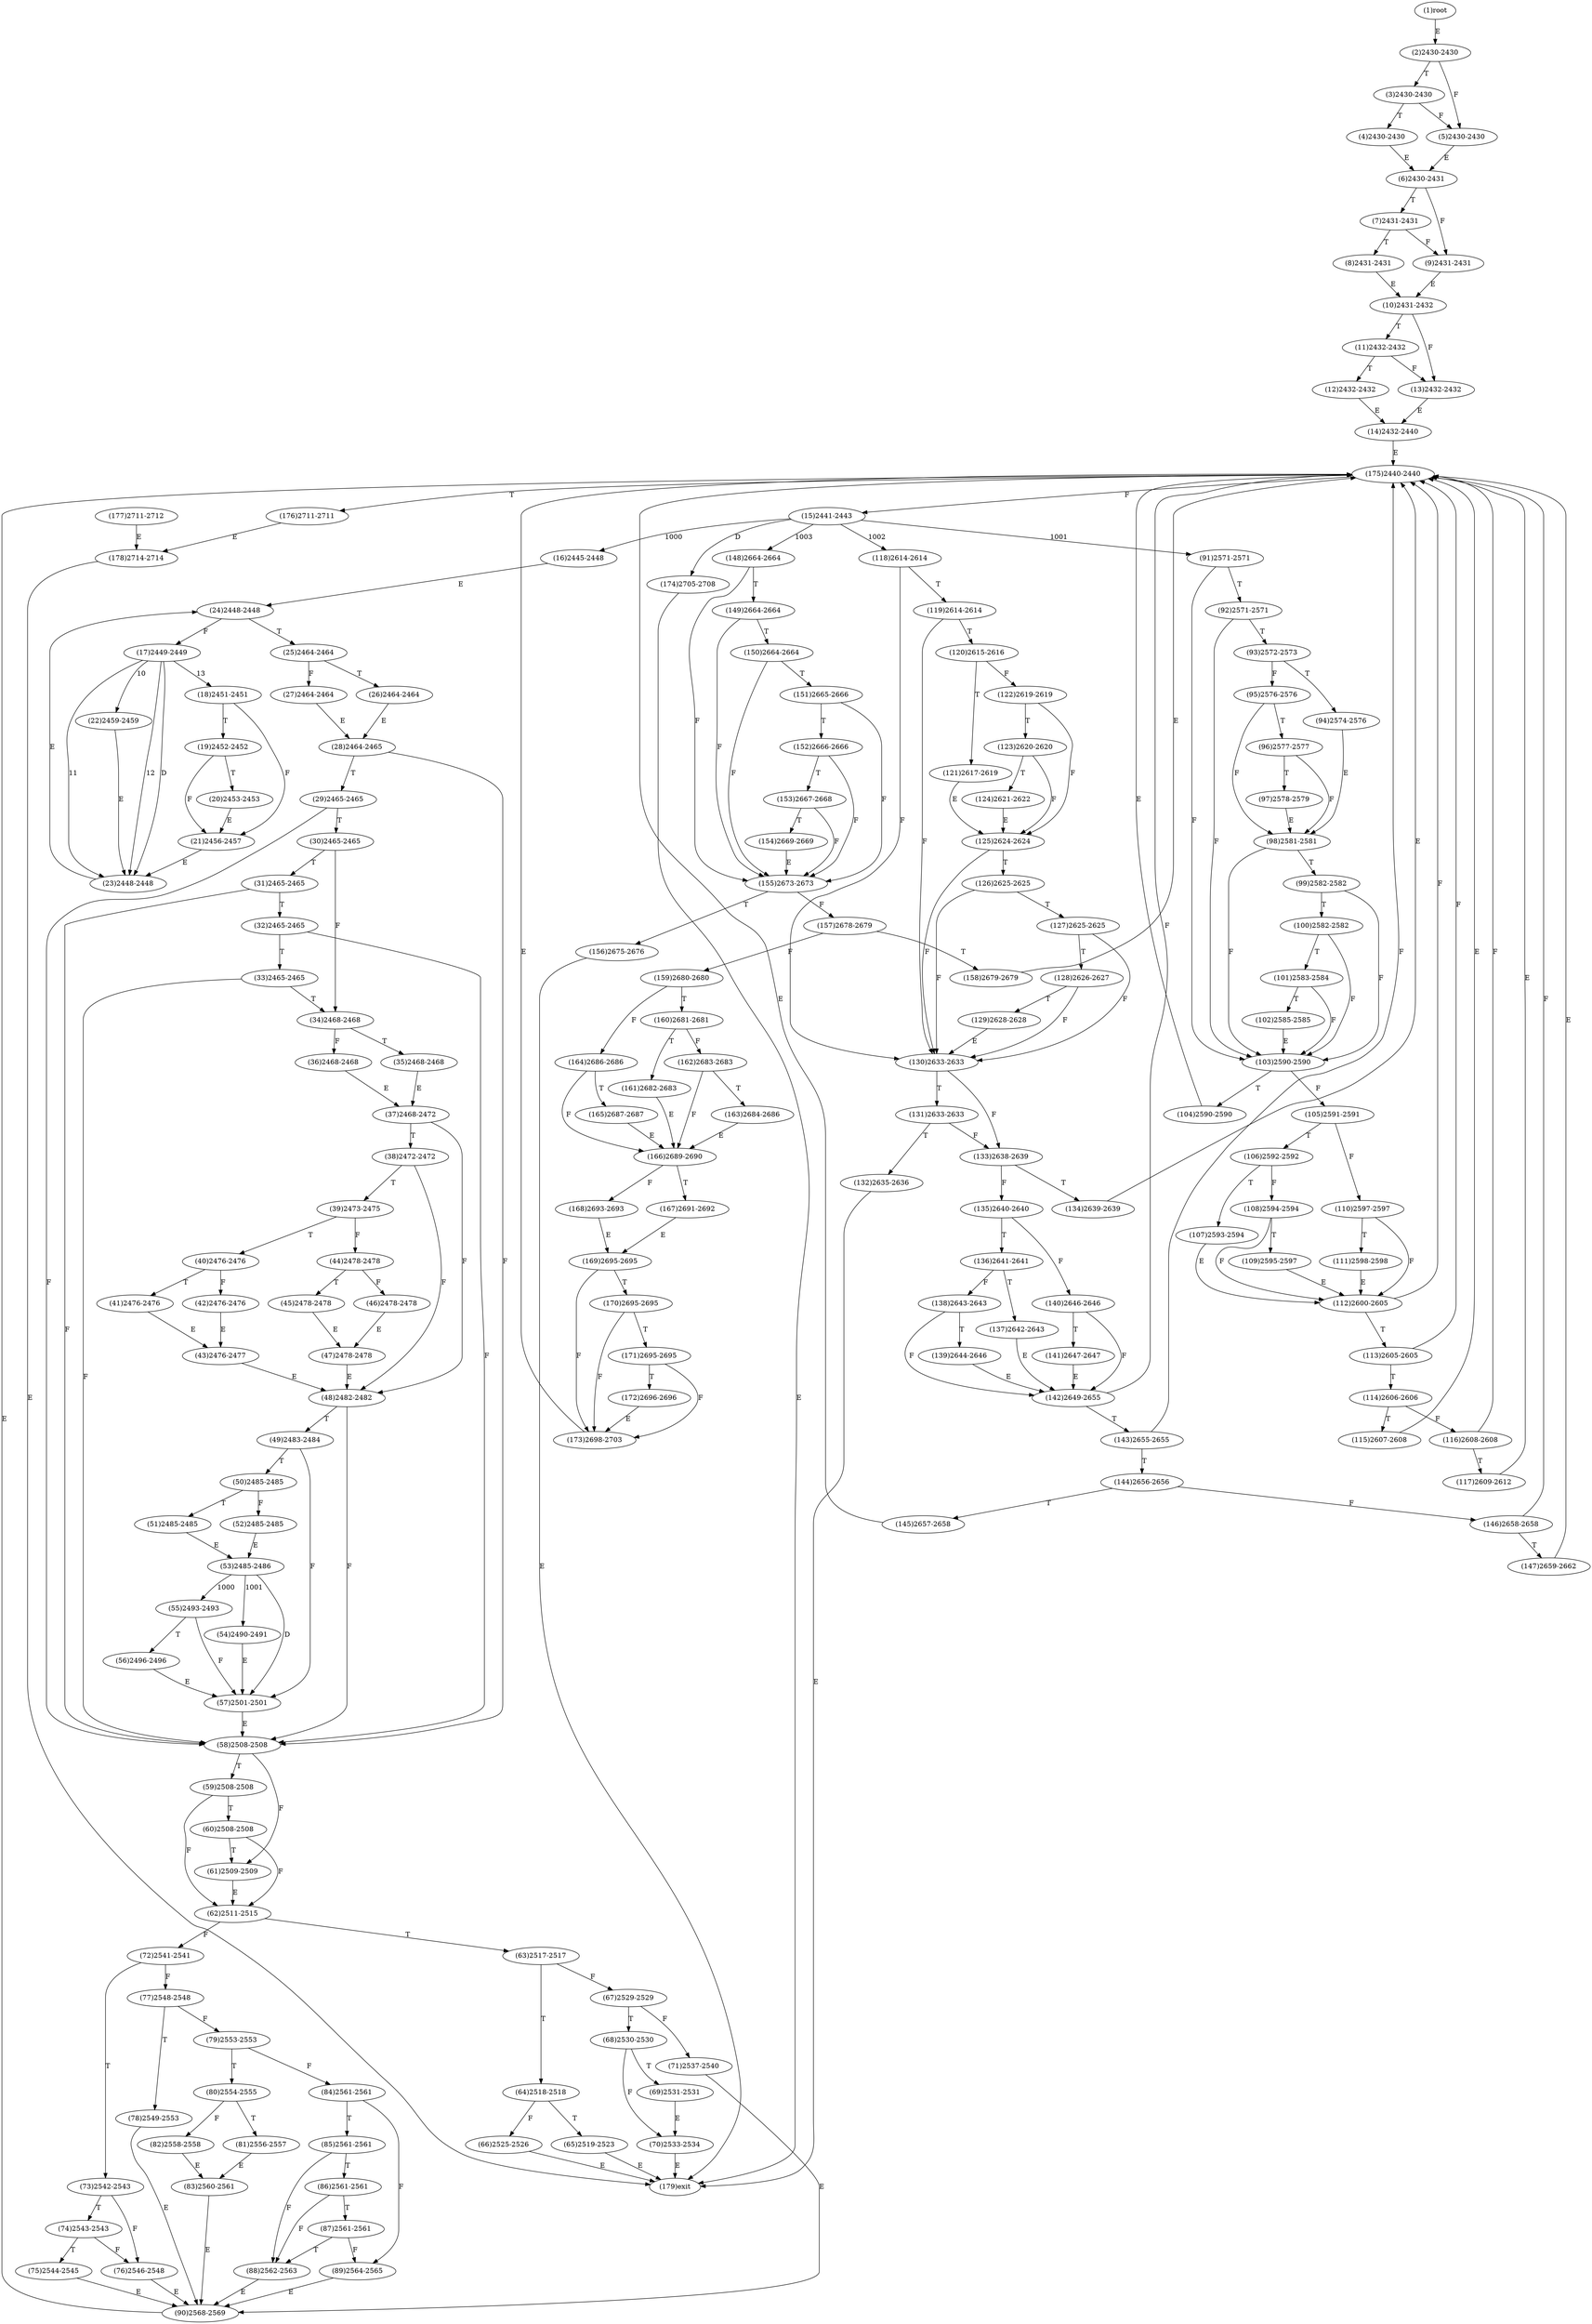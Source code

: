 digraph "" { 
1[ label="(1)root"];
2[ label="(2)2430-2430"];
3[ label="(3)2430-2430"];
4[ label="(4)2430-2430"];
5[ label="(5)2430-2430"];
6[ label="(6)2430-2431"];
7[ label="(7)2431-2431"];
8[ label="(8)2431-2431"];
9[ label="(9)2431-2431"];
10[ label="(10)2431-2432"];
11[ label="(11)2432-2432"];
12[ label="(12)2432-2432"];
13[ label="(13)2432-2432"];
14[ label="(14)2432-2440"];
15[ label="(15)2441-2443"];
17[ label="(17)2449-2449"];
16[ label="(16)2445-2448"];
19[ label="(19)2452-2452"];
18[ label="(18)2451-2451"];
21[ label="(21)2456-2457"];
20[ label="(20)2453-2453"];
23[ label="(23)2448-2448"];
22[ label="(22)2459-2459"];
25[ label="(25)2464-2464"];
24[ label="(24)2448-2448"];
27[ label="(27)2464-2464"];
26[ label="(26)2464-2464"];
29[ label="(29)2465-2465"];
28[ label="(28)2464-2465"];
31[ label="(31)2465-2465"];
30[ label="(30)2465-2465"];
34[ label="(34)2468-2468"];
35[ label="(35)2468-2468"];
32[ label="(32)2465-2465"];
33[ label="(33)2465-2465"];
38[ label="(38)2472-2472"];
39[ label="(39)2473-2475"];
36[ label="(36)2468-2468"];
37[ label="(37)2468-2472"];
42[ label="(42)2476-2476"];
43[ label="(43)2476-2477"];
40[ label="(40)2476-2476"];
41[ label="(41)2476-2476"];
46[ label="(46)2478-2478"];
47[ label="(47)2478-2478"];
44[ label="(44)2478-2478"];
45[ label="(45)2478-2478"];
51[ label="(51)2485-2485"];
50[ label="(50)2485-2485"];
49[ label="(49)2483-2484"];
48[ label="(48)2482-2482"];
55[ label="(55)2493-2493"];
54[ label="(54)2490-2491"];
53[ label="(53)2485-2486"];
52[ label="(52)2485-2485"];
59[ label="(59)2508-2508"];
58[ label="(58)2508-2508"];
57[ label="(57)2501-2501"];
56[ label="(56)2496-2496"];
63[ label="(63)2517-2517"];
62[ label="(62)2511-2515"];
61[ label="(61)2509-2509"];
60[ label="(60)2508-2508"];
68[ label="(68)2530-2530"];
69[ label="(69)2531-2531"];
70[ label="(70)2533-2534"];
71[ label="(71)2537-2540"];
64[ label="(64)2518-2518"];
65[ label="(65)2519-2523"];
66[ label="(66)2525-2526"];
67[ label="(67)2529-2529"];
76[ label="(76)2546-2548"];
77[ label="(77)2548-2548"];
78[ label="(78)2549-2553"];
79[ label="(79)2553-2553"];
72[ label="(72)2541-2541"];
73[ label="(73)2542-2543"];
74[ label="(74)2543-2543"];
75[ label="(75)2544-2545"];
85[ label="(85)2561-2561"];
84[ label="(84)2561-2561"];
87[ label="(87)2561-2561"];
86[ label="(86)2561-2561"];
81[ label="(81)2556-2557"];
80[ label="(80)2554-2555"];
83[ label="(83)2560-2561"];
82[ label="(82)2558-2558"];
93[ label="(93)2572-2573"];
92[ label="(92)2571-2571"];
95[ label="(95)2576-2576"];
94[ label="(94)2574-2576"];
89[ label="(89)2564-2565"];
88[ label="(88)2562-2563"];
91[ label="(91)2571-2571"];
90[ label="(90)2568-2569"];
102[ label="(102)2585-2585"];
103[ label="(103)2590-2590"];
100[ label="(100)2582-2582"];
101[ label="(101)2583-2584"];
98[ label="(98)2581-2581"];
99[ label="(99)2582-2582"];
96[ label="(96)2577-2577"];
97[ label="(97)2578-2579"];
110[ label="(110)2597-2597"];
111[ label="(111)2598-2598"];
108[ label="(108)2594-2594"];
109[ label="(109)2595-2597"];
106[ label="(106)2592-2592"];
107[ label="(107)2593-2594"];
104[ label="(104)2590-2590"];
105[ label="(105)2591-2591"];
119[ label="(119)2614-2614"];
118[ label="(118)2614-2614"];
117[ label="(117)2609-2612"];
116[ label="(116)2608-2608"];
115[ label="(115)2607-2608"];
114[ label="(114)2606-2606"];
113[ label="(113)2605-2605"];
112[ label="(112)2600-2605"];
127[ label="(127)2625-2625"];
126[ label="(126)2625-2625"];
125[ label="(125)2624-2624"];
124[ label="(124)2621-2622"];
123[ label="(123)2620-2620"];
122[ label="(122)2619-2619"];
121[ label="(121)2617-2619"];
120[ label="(120)2615-2616"];
137[ label="(137)2642-2643"];
136[ label="(136)2641-2641"];
139[ label="(139)2644-2646"];
138[ label="(138)2643-2643"];
141[ label="(141)2647-2647"];
140[ label="(140)2646-2646"];
143[ label="(143)2655-2655"];
142[ label="(142)2649-2655"];
129[ label="(129)2628-2628"];
128[ label="(128)2626-2627"];
131[ label="(131)2633-2633"];
130[ label="(130)2633-2633"];
133[ label="(133)2638-2639"];
132[ label="(132)2635-2636"];
135[ label="(135)2640-2640"];
134[ label="(134)2639-2639"];
152[ label="(152)2666-2666"];
153[ label="(153)2667-2668"];
154[ label="(154)2669-2669"];
155[ label="(155)2673-2673"];
156[ label="(156)2675-2676"];
157[ label="(157)2678-2679"];
158[ label="(158)2679-2679"];
159[ label="(159)2680-2680"];
144[ label="(144)2656-2656"];
145[ label="(145)2657-2658"];
146[ label="(146)2658-2658"];
147[ label="(147)2659-2662"];
148[ label="(148)2664-2664"];
149[ label="(149)2664-2664"];
150[ label="(150)2664-2664"];
151[ label="(151)2665-2666"];
171[ label="(171)2695-2695"];
170[ label="(170)2695-2695"];
169[ label="(169)2695-2695"];
168[ label="(168)2693-2693"];
175[ label="(175)2440-2440"];
174[ label="(174)2705-2708"];
173[ label="(173)2698-2703"];
172[ label="(172)2696-2696"];
163[ label="(163)2684-2686"];
162[ label="(162)2683-2683"];
161[ label="(161)2682-2683"];
160[ label="(160)2681-2681"];
167[ label="(167)2691-2692"];
166[ label="(166)2689-2690"];
165[ label="(165)2687-2687"];
164[ label="(164)2686-2686"];
178[ label="(178)2714-2714"];
179[ label="(179)exit"];
176[ label="(176)2711-2711"];
177[ label="(177)2711-2712"];
1->2[ label="E"];
2->5[ label="F"];
2->3[ label="T"];
3->5[ label="F"];
3->4[ label="T"];
4->6[ label="E"];
5->6[ label="E"];
6->9[ label="F"];
6->7[ label="T"];
7->9[ label="F"];
7->8[ label="T"];
8->10[ label="E"];
9->10[ label="E"];
10->13[ label="F"];
10->11[ label="T"];
11->13[ label="F"];
11->12[ label="T"];
12->14[ label="E"];
13->14[ label="E"];
14->175[ label="E"];
15->16[ label="1000"];
15->91[ label="1001"];
15->118[ label="1002"];
15->148[ label="1003"];
15->174[ label="D"];
16->24[ label="E"];
17->22[ label="10"];
17->23[ label="11"];
17->23[ label="12"];
17->18[ label="13"];
17->23[ label="D"];
18->21[ label="F"];
18->19[ label="T"];
19->21[ label="F"];
19->20[ label="T"];
20->21[ label="E"];
21->23[ label="E"];
22->23[ label="E"];
23->24[ label="E"];
24->17[ label="F"];
24->25[ label="T"];
25->27[ label="F"];
25->26[ label="T"];
26->28[ label="E"];
27->28[ label="E"];
28->58[ label="F"];
28->29[ label="T"];
29->58[ label="F"];
29->30[ label="T"];
30->34[ label="F"];
30->31[ label="T"];
31->58[ label="F"];
31->32[ label="T"];
32->58[ label="F"];
32->33[ label="T"];
33->58[ label="F"];
33->34[ label="T"];
34->36[ label="F"];
34->35[ label="T"];
35->37[ label="E"];
36->37[ label="E"];
37->48[ label="F"];
37->38[ label="T"];
38->48[ label="F"];
38->39[ label="T"];
39->44[ label="F"];
39->40[ label="T"];
40->42[ label="F"];
40->41[ label="T"];
41->43[ label="E"];
42->43[ label="E"];
43->48[ label="E"];
44->46[ label="F"];
44->45[ label="T"];
45->47[ label="E"];
46->47[ label="E"];
47->48[ label="E"];
48->58[ label="F"];
48->49[ label="T"];
49->57[ label="F"];
49->50[ label="T"];
50->52[ label="F"];
50->51[ label="T"];
51->53[ label="E"];
52->53[ label="E"];
53->55[ label="1000"];
53->54[ label="1001"];
53->57[ label="D"];
54->57[ label="E"];
55->57[ label="F"];
55->56[ label="T"];
56->57[ label="E"];
57->58[ label="E"];
58->61[ label="F"];
58->59[ label="T"];
59->62[ label="F"];
59->60[ label="T"];
60->62[ label="F"];
60->61[ label="T"];
61->62[ label="E"];
62->72[ label="F"];
62->63[ label="T"];
63->67[ label="F"];
63->64[ label="T"];
64->66[ label="F"];
64->65[ label="T"];
65->179[ label="E"];
66->179[ label="E"];
67->71[ label="F"];
67->68[ label="T"];
68->70[ label="F"];
68->69[ label="T"];
69->70[ label="E"];
70->179[ label="E"];
71->90[ label="E"];
72->77[ label="F"];
72->73[ label="T"];
73->76[ label="F"];
73->74[ label="T"];
74->76[ label="F"];
74->75[ label="T"];
75->90[ label="E"];
76->90[ label="E"];
77->79[ label="F"];
77->78[ label="T"];
78->90[ label="E"];
79->84[ label="F"];
79->80[ label="T"];
80->82[ label="F"];
80->81[ label="T"];
81->83[ label="E"];
82->83[ label="E"];
83->90[ label="E"];
84->89[ label="F"];
84->85[ label="T"];
85->88[ label="F"];
85->86[ label="T"];
86->88[ label="F"];
86->87[ label="T"];
87->89[ label="F"];
87->88[ label="T"];
88->90[ label="E"];
89->90[ label="E"];
90->175[ label="E"];
91->103[ label="F"];
91->92[ label="T"];
92->103[ label="F"];
92->93[ label="T"];
93->95[ label="F"];
93->94[ label="T"];
94->98[ label="E"];
95->98[ label="F"];
95->96[ label="T"];
96->98[ label="F"];
96->97[ label="T"];
97->98[ label="E"];
98->103[ label="F"];
98->99[ label="T"];
99->103[ label="F"];
99->100[ label="T"];
100->103[ label="F"];
100->101[ label="T"];
101->103[ label="F"];
101->102[ label="T"];
102->103[ label="E"];
103->105[ label="F"];
103->104[ label="T"];
104->175[ label="E"];
105->110[ label="F"];
105->106[ label="T"];
106->108[ label="F"];
106->107[ label="T"];
107->112[ label="E"];
108->112[ label="F"];
108->109[ label="T"];
109->112[ label="E"];
110->112[ label="F"];
110->111[ label="T"];
111->112[ label="E"];
112->175[ label="F"];
112->113[ label="T"];
113->175[ label="F"];
113->114[ label="T"];
114->116[ label="F"];
114->115[ label="T"];
115->175[ label="E"];
116->175[ label="F"];
116->117[ label="T"];
117->175[ label="E"];
118->130[ label="F"];
118->119[ label="T"];
119->130[ label="F"];
119->120[ label="T"];
120->122[ label="F"];
120->121[ label="T"];
121->125[ label="E"];
122->125[ label="F"];
122->123[ label="T"];
123->125[ label="F"];
123->124[ label="T"];
124->125[ label="E"];
125->130[ label="F"];
125->126[ label="T"];
126->130[ label="F"];
126->127[ label="T"];
127->130[ label="F"];
127->128[ label="T"];
128->130[ label="F"];
128->129[ label="T"];
129->130[ label="E"];
130->133[ label="F"];
130->131[ label="T"];
131->133[ label="F"];
131->132[ label="T"];
132->179[ label="E"];
133->135[ label="F"];
133->134[ label="T"];
134->175[ label="E"];
135->140[ label="F"];
135->136[ label="T"];
136->138[ label="F"];
136->137[ label="T"];
137->142[ label="E"];
138->142[ label="F"];
138->139[ label="T"];
139->142[ label="E"];
140->142[ label="F"];
140->141[ label="T"];
141->142[ label="E"];
142->175[ label="F"];
142->143[ label="T"];
143->175[ label="F"];
143->144[ label="T"];
144->146[ label="F"];
144->145[ label="T"];
145->175[ label="E"];
146->175[ label="F"];
146->147[ label="T"];
147->175[ label="E"];
148->155[ label="F"];
148->149[ label="T"];
149->155[ label="F"];
149->150[ label="T"];
150->155[ label="F"];
150->151[ label="T"];
151->155[ label="F"];
151->152[ label="T"];
152->155[ label="F"];
152->153[ label="T"];
153->155[ label="F"];
153->154[ label="T"];
154->155[ label="E"];
155->157[ label="F"];
155->156[ label="T"];
156->179[ label="E"];
157->159[ label="F"];
157->158[ label="T"];
158->175[ label="E"];
159->164[ label="F"];
159->160[ label="T"];
160->162[ label="F"];
160->161[ label="T"];
161->166[ label="E"];
162->166[ label="F"];
162->163[ label="T"];
163->166[ label="E"];
164->166[ label="F"];
164->165[ label="T"];
165->166[ label="E"];
166->168[ label="F"];
166->167[ label="T"];
167->169[ label="E"];
168->169[ label="E"];
169->173[ label="F"];
169->170[ label="T"];
170->173[ label="F"];
170->171[ label="T"];
171->173[ label="F"];
171->172[ label="T"];
172->173[ label="E"];
173->175[ label="E"];
174->179[ label="E"];
175->15[ label="F"];
175->176[ label="T"];
176->178[ label="E"];
177->178[ label="E"];
178->179[ label="E"];
}